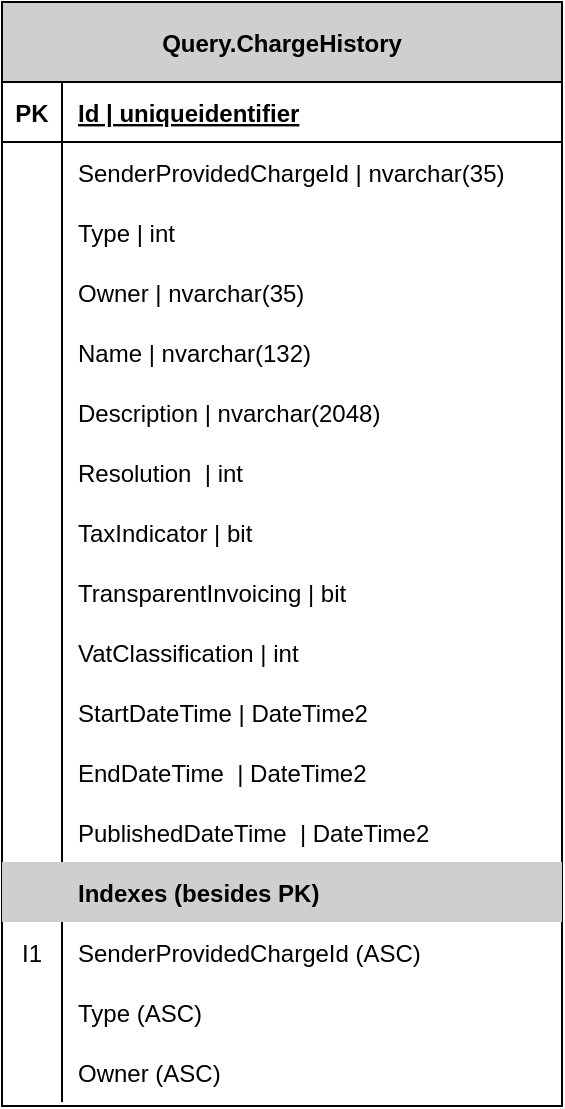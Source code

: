 <mxfile version="20.2.3" type="device"><diagram id="sgdnK7etWv4Pxq6hy_MA" name="Page-1"><mxGraphModel dx="1550" dy="937" grid="1" gridSize="10" guides="1" tooltips="1" connect="1" arrows="1" fold="1" page="1" pageScale="1" pageWidth="800" pageHeight="800" math="0" shadow="0"><root><mxCell id="0"/><mxCell id="1" parent="0"/><mxCell id="iGCw9Ii7lR2LzA8I15Yc-1" value="Query.ChargeHistory" style="shape=table;startSize=40;container=1;collapsible=1;childLayout=tableLayout;fixedRows=1;rowLines=0;fontStyle=1;align=center;resizeLast=1;fillColor=#CFCFCF;" vertex="1" parent="1"><mxGeometry x="270" y="60" width="280" height="552" as="geometry"/></mxCell><mxCell id="iGCw9Ii7lR2LzA8I15Yc-2" value="" style="shape=partialRectangle;collapsible=0;dropTarget=0;pointerEvents=0;fillColor=none;top=0;left=0;bottom=1;right=0;points=[[0,0.5],[1,0.5]];portConstraint=eastwest;" vertex="1" parent="iGCw9Ii7lR2LzA8I15Yc-1"><mxGeometry y="40" width="280" height="30" as="geometry"/></mxCell><mxCell id="iGCw9Ii7lR2LzA8I15Yc-3" value="PK" style="shape=partialRectangle;connectable=0;fillColor=none;top=0;left=0;bottom=0;right=0;fontStyle=1;overflow=hidden;" vertex="1" parent="iGCw9Ii7lR2LzA8I15Yc-2"><mxGeometry width="30" height="30" as="geometry"><mxRectangle width="30" height="30" as="alternateBounds"/></mxGeometry></mxCell><mxCell id="iGCw9Ii7lR2LzA8I15Yc-4" value="Id | uniqueidentifier" style="shape=partialRectangle;connectable=0;fillColor=none;top=0;left=0;bottom=0;right=0;align=left;spacingLeft=6;fontStyle=5;overflow=hidden;" vertex="1" parent="iGCw9Ii7lR2LzA8I15Yc-2"><mxGeometry x="30" width="250" height="30" as="geometry"><mxRectangle width="250" height="30" as="alternateBounds"/></mxGeometry></mxCell><mxCell id="iGCw9Ii7lR2LzA8I15Yc-5" value="" style="shape=partialRectangle;collapsible=0;dropTarget=0;pointerEvents=0;fillColor=none;top=0;left=0;bottom=0;right=0;points=[[0,0.5],[1,0.5]];portConstraint=eastwest;" vertex="1" parent="iGCw9Ii7lR2LzA8I15Yc-1"><mxGeometry y="70" width="280" height="30" as="geometry"/></mxCell><mxCell id="iGCw9Ii7lR2LzA8I15Yc-6" value="" style="shape=partialRectangle;connectable=0;fillColor=none;top=0;left=0;bottom=0;right=0;editable=1;overflow=hidden;" vertex="1" parent="iGCw9Ii7lR2LzA8I15Yc-5"><mxGeometry width="30" height="30" as="geometry"><mxRectangle width="30" height="30" as="alternateBounds"/></mxGeometry></mxCell><mxCell id="iGCw9Ii7lR2LzA8I15Yc-7" value="SenderProvidedChargeId | nvarchar(35)" style="shape=partialRectangle;connectable=0;fillColor=none;top=0;left=0;bottom=0;right=0;align=left;spacingLeft=6;overflow=hidden;" vertex="1" parent="iGCw9Ii7lR2LzA8I15Yc-5"><mxGeometry x="30" width="250" height="30" as="geometry"><mxRectangle width="250" height="30" as="alternateBounds"/></mxGeometry></mxCell><mxCell id="iGCw9Ii7lR2LzA8I15Yc-8" value="" style="shape=partialRectangle;collapsible=0;dropTarget=0;pointerEvents=0;fillColor=none;top=0;left=0;bottom=0;right=0;points=[[0,0.5],[1,0.5]];portConstraint=eastwest;" vertex="1" parent="iGCw9Ii7lR2LzA8I15Yc-1"><mxGeometry y="100" width="280" height="30" as="geometry"/></mxCell><mxCell id="iGCw9Ii7lR2LzA8I15Yc-9" value="" style="shape=partialRectangle;connectable=0;fillColor=none;top=0;left=0;bottom=0;right=0;editable=1;overflow=hidden;" vertex="1" parent="iGCw9Ii7lR2LzA8I15Yc-8"><mxGeometry width="30" height="30" as="geometry"><mxRectangle width="30" height="30" as="alternateBounds"/></mxGeometry></mxCell><mxCell id="iGCw9Ii7lR2LzA8I15Yc-10" value="Type | int" style="shape=partialRectangle;connectable=0;fillColor=none;top=0;left=0;bottom=0;right=0;align=left;spacingLeft=6;overflow=hidden;" vertex="1" parent="iGCw9Ii7lR2LzA8I15Yc-8"><mxGeometry x="30" width="250" height="30" as="geometry"><mxRectangle width="250" height="30" as="alternateBounds"/></mxGeometry></mxCell><mxCell id="iGCw9Ii7lR2LzA8I15Yc-11" style="shape=partialRectangle;collapsible=0;dropTarget=0;pointerEvents=0;fillColor=none;top=0;left=0;bottom=0;right=0;points=[[0,0.5],[1,0.5]];portConstraint=eastwest;" vertex="1" parent="iGCw9Ii7lR2LzA8I15Yc-1"><mxGeometry y="130" width="280" height="30" as="geometry"/></mxCell><mxCell id="iGCw9Ii7lR2LzA8I15Yc-12" value="" style="shape=partialRectangle;connectable=0;fillColor=none;top=0;left=0;bottom=0;right=0;editable=1;overflow=hidden;" vertex="1" parent="iGCw9Ii7lR2LzA8I15Yc-11"><mxGeometry width="30" height="30" as="geometry"><mxRectangle width="30" height="30" as="alternateBounds"/></mxGeometry></mxCell><mxCell id="iGCw9Ii7lR2LzA8I15Yc-13" value="Owner | nvarchar(35) " style="shape=partialRectangle;connectable=0;fillColor=none;top=0;left=0;bottom=0;right=0;align=left;spacingLeft=6;overflow=hidden;" vertex="1" parent="iGCw9Ii7lR2LzA8I15Yc-11"><mxGeometry x="30" width="250" height="30" as="geometry"><mxRectangle width="250" height="30" as="alternateBounds"/></mxGeometry></mxCell><mxCell id="iGCw9Ii7lR2LzA8I15Yc-41" style="shape=partialRectangle;collapsible=0;dropTarget=0;pointerEvents=0;fillColor=none;top=0;left=0;bottom=0;right=0;points=[[0,0.5],[1,0.5]];portConstraint=eastwest;" vertex="1" parent="iGCw9Ii7lR2LzA8I15Yc-1"><mxGeometry y="160" width="280" height="30" as="geometry"/></mxCell><mxCell id="iGCw9Ii7lR2LzA8I15Yc-42" style="shape=partialRectangle;connectable=0;fillColor=none;top=0;left=0;bottom=0;right=0;editable=1;overflow=hidden;" vertex="1" parent="iGCw9Ii7lR2LzA8I15Yc-41"><mxGeometry width="30" height="30" as="geometry"><mxRectangle width="30" height="30" as="alternateBounds"/></mxGeometry></mxCell><mxCell id="iGCw9Ii7lR2LzA8I15Yc-43" value="Name | nvarchar(132)" style="shape=partialRectangle;connectable=0;fillColor=none;top=0;left=0;bottom=0;right=0;align=left;spacingLeft=6;overflow=hidden;" vertex="1" parent="iGCw9Ii7lR2LzA8I15Yc-41"><mxGeometry x="30" width="250" height="30" as="geometry"><mxRectangle width="250" height="30" as="alternateBounds"/></mxGeometry></mxCell><mxCell id="iGCw9Ii7lR2LzA8I15Yc-44" style="shape=partialRectangle;collapsible=0;dropTarget=0;pointerEvents=0;fillColor=none;top=0;left=0;bottom=0;right=0;points=[[0,0.5],[1,0.5]];portConstraint=eastwest;" vertex="1" parent="iGCw9Ii7lR2LzA8I15Yc-1"><mxGeometry y="190" width="280" height="30" as="geometry"/></mxCell><mxCell id="iGCw9Ii7lR2LzA8I15Yc-45" style="shape=partialRectangle;connectable=0;fillColor=none;top=0;left=0;bottom=0;right=0;editable=1;overflow=hidden;" vertex="1" parent="iGCw9Ii7lR2LzA8I15Yc-44"><mxGeometry width="30" height="30" as="geometry"><mxRectangle width="30" height="30" as="alternateBounds"/></mxGeometry></mxCell><mxCell id="iGCw9Ii7lR2LzA8I15Yc-46" value="Description | nvarchar(2048)" style="shape=partialRectangle;connectable=0;fillColor=none;top=0;left=0;bottom=0;right=0;align=left;spacingLeft=6;overflow=hidden;" vertex="1" parent="iGCw9Ii7lR2LzA8I15Yc-44"><mxGeometry x="30" width="250" height="30" as="geometry"><mxRectangle width="250" height="30" as="alternateBounds"/></mxGeometry></mxCell><mxCell id="iGCw9Ii7lR2LzA8I15Yc-47" style="shape=partialRectangle;collapsible=0;dropTarget=0;pointerEvents=0;fillColor=none;top=0;left=0;bottom=0;right=0;points=[[0,0.5],[1,0.5]];portConstraint=eastwest;" vertex="1" parent="iGCw9Ii7lR2LzA8I15Yc-1"><mxGeometry y="220" width="280" height="30" as="geometry"/></mxCell><mxCell id="iGCw9Ii7lR2LzA8I15Yc-48" style="shape=partialRectangle;connectable=0;fillColor=none;top=0;left=0;bottom=0;right=0;editable=1;overflow=hidden;" vertex="1" parent="iGCw9Ii7lR2LzA8I15Yc-47"><mxGeometry width="30" height="30" as="geometry"><mxRectangle width="30" height="30" as="alternateBounds"/></mxGeometry></mxCell><mxCell id="iGCw9Ii7lR2LzA8I15Yc-49" value="Resolution  | int" style="shape=partialRectangle;connectable=0;fillColor=none;top=0;left=0;bottom=0;right=0;align=left;spacingLeft=6;overflow=hidden;" vertex="1" parent="iGCw9Ii7lR2LzA8I15Yc-47"><mxGeometry x="30" width="250" height="30" as="geometry"><mxRectangle width="250" height="30" as="alternateBounds"/></mxGeometry></mxCell><mxCell id="iGCw9Ii7lR2LzA8I15Yc-14" style="shape=partialRectangle;collapsible=0;dropTarget=0;pointerEvents=0;fillColor=none;top=0;left=0;bottom=0;right=0;points=[[0,0.5],[1,0.5]];portConstraint=eastwest;" vertex="1" parent="iGCw9Ii7lR2LzA8I15Yc-1"><mxGeometry y="250" width="280" height="30" as="geometry"/></mxCell><mxCell id="iGCw9Ii7lR2LzA8I15Yc-15" style="shape=partialRectangle;connectable=0;fillColor=none;top=0;left=0;bottom=0;right=0;editable=1;overflow=hidden;" vertex="1" parent="iGCw9Ii7lR2LzA8I15Yc-14"><mxGeometry width="30" height="30" as="geometry"><mxRectangle width="30" height="30" as="alternateBounds"/></mxGeometry></mxCell><mxCell id="iGCw9Ii7lR2LzA8I15Yc-16" value="TaxIndicator | bit" style="shape=partialRectangle;connectable=0;fillColor=none;top=0;left=0;bottom=0;right=0;align=left;spacingLeft=6;overflow=hidden;" vertex="1" parent="iGCw9Ii7lR2LzA8I15Yc-14"><mxGeometry x="30" width="250" height="30" as="geometry"><mxRectangle width="250" height="30" as="alternateBounds"/></mxGeometry></mxCell><mxCell id="iGCw9Ii7lR2LzA8I15Yc-17" style="shape=partialRectangle;collapsible=0;dropTarget=0;pointerEvents=0;fillColor=none;top=0;left=0;bottom=0;right=0;points=[[0,0.5],[1,0.5]];portConstraint=eastwest;" vertex="1" parent="iGCw9Ii7lR2LzA8I15Yc-1"><mxGeometry y="280" width="280" height="30" as="geometry"/></mxCell><mxCell id="iGCw9Ii7lR2LzA8I15Yc-18" style="shape=partialRectangle;connectable=0;fillColor=none;top=0;left=0;bottom=0;right=0;editable=1;overflow=hidden;" vertex="1" parent="iGCw9Ii7lR2LzA8I15Yc-17"><mxGeometry width="30" height="30" as="geometry"><mxRectangle width="30" height="30" as="alternateBounds"/></mxGeometry></mxCell><mxCell id="iGCw9Ii7lR2LzA8I15Yc-19" value="TransparentInvoicing | bit" style="shape=partialRectangle;connectable=0;fillColor=none;top=0;left=0;bottom=0;right=0;align=left;spacingLeft=6;overflow=hidden;" vertex="1" parent="iGCw9Ii7lR2LzA8I15Yc-17"><mxGeometry x="30" width="250" height="30" as="geometry"><mxRectangle width="250" height="30" as="alternateBounds"/></mxGeometry></mxCell><mxCell id="iGCw9Ii7lR2LzA8I15Yc-38" style="shape=partialRectangle;collapsible=0;dropTarget=0;pointerEvents=0;fillColor=none;top=0;left=0;bottom=0;right=0;points=[[0,0.5],[1,0.5]];portConstraint=eastwest;" vertex="1" parent="iGCw9Ii7lR2LzA8I15Yc-1"><mxGeometry y="310" width="280" height="30" as="geometry"/></mxCell><mxCell id="iGCw9Ii7lR2LzA8I15Yc-39" value="" style="shape=partialRectangle;connectable=0;fillColor=none;top=0;left=0;bottom=0;right=0;editable=1;overflow=hidden;" vertex="1" parent="iGCw9Ii7lR2LzA8I15Yc-38"><mxGeometry width="30" height="30" as="geometry"><mxRectangle width="30" height="30" as="alternateBounds"/></mxGeometry></mxCell><mxCell id="iGCw9Ii7lR2LzA8I15Yc-40" value="VatClassification | int" style="shape=partialRectangle;connectable=0;fillColor=none;top=0;left=0;bottom=0;right=0;align=left;spacingLeft=6;overflow=hidden;" vertex="1" parent="iGCw9Ii7lR2LzA8I15Yc-38"><mxGeometry x="30" width="250" height="30" as="geometry"><mxRectangle width="250" height="30" as="alternateBounds"/></mxGeometry></mxCell><mxCell id="iGCw9Ii7lR2LzA8I15Yc-23" style="shape=partialRectangle;collapsible=0;dropTarget=0;pointerEvents=0;fillColor=none;top=0;left=0;bottom=0;right=0;points=[[0,0.5],[1,0.5]];portConstraint=eastwest;" vertex="1" parent="iGCw9Ii7lR2LzA8I15Yc-1"><mxGeometry y="340" width="280" height="30" as="geometry"/></mxCell><mxCell id="iGCw9Ii7lR2LzA8I15Yc-24" value="" style="shape=partialRectangle;connectable=0;fillColor=none;top=0;left=0;bottom=0;right=0;editable=1;overflow=hidden;" vertex="1" parent="iGCw9Ii7lR2LzA8I15Yc-23"><mxGeometry width="30" height="30" as="geometry"><mxRectangle width="30" height="30" as="alternateBounds"/></mxGeometry></mxCell><mxCell id="iGCw9Ii7lR2LzA8I15Yc-25" value="StartDateTime | DateTime2" style="shape=partialRectangle;connectable=0;fillColor=none;top=0;left=0;bottom=0;right=0;align=left;spacingLeft=6;overflow=hidden;" vertex="1" parent="iGCw9Ii7lR2LzA8I15Yc-23"><mxGeometry x="30" width="250" height="30" as="geometry"><mxRectangle width="250" height="30" as="alternateBounds"/></mxGeometry></mxCell><mxCell id="iGCw9Ii7lR2LzA8I15Yc-59" style="shape=partialRectangle;collapsible=0;dropTarget=0;pointerEvents=0;fillColor=none;top=0;left=0;bottom=0;right=0;points=[[0,0.5],[1,0.5]];portConstraint=eastwest;" vertex="1" parent="iGCw9Ii7lR2LzA8I15Yc-1"><mxGeometry y="370" width="280" height="30" as="geometry"/></mxCell><mxCell id="iGCw9Ii7lR2LzA8I15Yc-60" style="shape=partialRectangle;connectable=0;fillColor=none;top=0;left=0;bottom=0;right=0;editable=1;overflow=hidden;" vertex="1" parent="iGCw9Ii7lR2LzA8I15Yc-59"><mxGeometry width="30" height="30" as="geometry"><mxRectangle width="30" height="30" as="alternateBounds"/></mxGeometry></mxCell><mxCell id="iGCw9Ii7lR2LzA8I15Yc-61" value="EndDateTime  | DateTime2" style="shape=partialRectangle;connectable=0;fillColor=none;top=0;left=0;bottom=0;right=0;align=left;spacingLeft=6;overflow=hidden;" vertex="1" parent="iGCw9Ii7lR2LzA8I15Yc-59"><mxGeometry x="30" width="250" height="30" as="geometry"><mxRectangle width="250" height="30" as="alternateBounds"/></mxGeometry></mxCell><mxCell id="iGCw9Ii7lR2LzA8I15Yc-56" style="shape=partialRectangle;collapsible=0;dropTarget=0;pointerEvents=0;fillColor=none;top=0;left=0;bottom=0;right=0;points=[[0,0.5],[1,0.5]];portConstraint=eastwest;" vertex="1" parent="iGCw9Ii7lR2LzA8I15Yc-1"><mxGeometry y="400" width="280" height="30" as="geometry"/></mxCell><mxCell id="iGCw9Ii7lR2LzA8I15Yc-57" style="shape=partialRectangle;connectable=0;fillColor=none;top=0;left=0;bottom=0;right=0;editable=1;overflow=hidden;" vertex="1" parent="iGCw9Ii7lR2LzA8I15Yc-56"><mxGeometry width="30" height="30" as="geometry"><mxRectangle width="30" height="30" as="alternateBounds"/></mxGeometry></mxCell><mxCell id="iGCw9Ii7lR2LzA8I15Yc-58" value="PublishedDateTime  | DateTime2" style="shape=partialRectangle;connectable=0;fillColor=none;top=0;left=0;bottom=0;right=0;align=left;spacingLeft=6;overflow=hidden;" vertex="1" parent="iGCw9Ii7lR2LzA8I15Yc-56"><mxGeometry x="30" width="250" height="30" as="geometry"><mxRectangle width="250" height="30" as="alternateBounds"/></mxGeometry></mxCell><mxCell id="iGCw9Ii7lR2LzA8I15Yc-26" style="shape=partialRectangle;collapsible=0;dropTarget=0;pointerEvents=0;fillColor=none;top=0;left=0;bottom=0;right=0;points=[[0,0.5],[1,0.5]];portConstraint=eastwest;" vertex="1" parent="iGCw9Ii7lR2LzA8I15Yc-1"><mxGeometry y="430" width="280" height="30" as="geometry"/></mxCell><mxCell id="iGCw9Ii7lR2LzA8I15Yc-27" style="shape=partialRectangle;connectable=0;top=0;left=0;bottom=0;right=0;editable=1;overflow=hidden;fillColor=#CFCFCF;" vertex="1" parent="iGCw9Ii7lR2LzA8I15Yc-26"><mxGeometry width="30" height="30" as="geometry"><mxRectangle width="30" height="30" as="alternateBounds"/></mxGeometry></mxCell><mxCell id="iGCw9Ii7lR2LzA8I15Yc-28" value="Indexes (besides PK)" style="shape=partialRectangle;connectable=0;top=0;left=0;bottom=0;right=0;align=left;spacingLeft=6;overflow=hidden;fillColor=#CFCFCF;fontStyle=1" vertex="1" parent="iGCw9Ii7lR2LzA8I15Yc-26"><mxGeometry x="30" width="250" height="30" as="geometry"><mxRectangle width="250" height="30" as="alternateBounds"/></mxGeometry></mxCell><mxCell id="iGCw9Ii7lR2LzA8I15Yc-29" style="shape=partialRectangle;collapsible=0;dropTarget=0;pointerEvents=0;fillColor=none;top=0;left=0;bottom=0;right=0;points=[[0,0.5],[1,0.5]];portConstraint=eastwest;" vertex="1" parent="iGCw9Ii7lR2LzA8I15Yc-1"><mxGeometry y="460" width="280" height="30" as="geometry"/></mxCell><mxCell id="iGCw9Ii7lR2LzA8I15Yc-30" value="I1" style="shape=partialRectangle;connectable=0;fillColor=none;top=0;left=0;bottom=0;right=0;editable=1;overflow=hidden;" vertex="1" parent="iGCw9Ii7lR2LzA8I15Yc-29"><mxGeometry width="30" height="30" as="geometry"><mxRectangle width="30" height="30" as="alternateBounds"/></mxGeometry></mxCell><mxCell id="iGCw9Ii7lR2LzA8I15Yc-31" value="SenderProvidedChargeId (ASC)" style="shape=partialRectangle;connectable=0;fillColor=none;top=0;left=0;bottom=0;right=0;align=left;spacingLeft=6;overflow=hidden;" vertex="1" parent="iGCw9Ii7lR2LzA8I15Yc-29"><mxGeometry x="30" width="250" height="30" as="geometry"><mxRectangle width="250" height="30" as="alternateBounds"/></mxGeometry></mxCell><mxCell id="iGCw9Ii7lR2LzA8I15Yc-32" style="shape=partialRectangle;collapsible=0;dropTarget=0;pointerEvents=0;fillColor=none;top=0;left=0;bottom=0;right=0;points=[[0,0.5],[1,0.5]];portConstraint=eastwest;" vertex="1" parent="iGCw9Ii7lR2LzA8I15Yc-1"><mxGeometry y="490" width="280" height="30" as="geometry"/></mxCell><mxCell id="iGCw9Ii7lR2LzA8I15Yc-33" style="shape=partialRectangle;connectable=0;fillColor=none;top=0;left=0;bottom=0;right=0;editable=1;overflow=hidden;" vertex="1" parent="iGCw9Ii7lR2LzA8I15Yc-32"><mxGeometry width="30" height="30" as="geometry"><mxRectangle width="30" height="30" as="alternateBounds"/></mxGeometry></mxCell><mxCell id="iGCw9Ii7lR2LzA8I15Yc-34" value="Type (ASC)" style="shape=partialRectangle;connectable=0;fillColor=none;top=0;left=0;bottom=0;right=0;align=left;spacingLeft=6;overflow=hidden;" vertex="1" parent="iGCw9Ii7lR2LzA8I15Yc-32"><mxGeometry x="30" width="250" height="30" as="geometry"><mxRectangle width="250" height="30" as="alternateBounds"/></mxGeometry></mxCell><mxCell id="iGCw9Ii7lR2LzA8I15Yc-35" style="shape=partialRectangle;collapsible=0;dropTarget=0;pointerEvents=0;fillColor=none;top=0;left=0;bottom=0;right=0;points=[[0,0.5],[1,0.5]];portConstraint=eastwest;" vertex="1" parent="iGCw9Ii7lR2LzA8I15Yc-1"><mxGeometry y="520" width="280" height="30" as="geometry"/></mxCell><mxCell id="iGCw9Ii7lR2LzA8I15Yc-36" style="shape=partialRectangle;connectable=0;fillColor=none;top=0;left=0;bottom=0;right=0;editable=1;overflow=hidden;" vertex="1" parent="iGCw9Ii7lR2LzA8I15Yc-35"><mxGeometry width="30" height="30" as="geometry"><mxRectangle width="30" height="30" as="alternateBounds"/></mxGeometry></mxCell><mxCell id="iGCw9Ii7lR2LzA8I15Yc-37" value="Owner (ASC)" style="shape=partialRectangle;connectable=0;fillColor=none;top=0;left=0;bottom=0;right=0;align=left;spacingLeft=6;overflow=hidden;labelBackgroundColor=none;" vertex="1" parent="iGCw9Ii7lR2LzA8I15Yc-35"><mxGeometry x="30" width="250" height="30" as="geometry"><mxRectangle width="250" height="30" as="alternateBounds"/></mxGeometry></mxCell></root></mxGraphModel></diagram></mxfile>